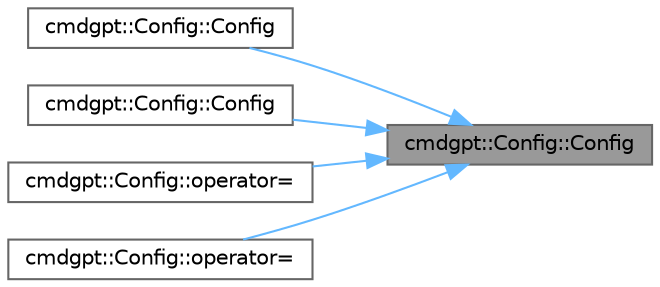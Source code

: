 digraph "cmdgpt::Config::Config"
{
 // LATEX_PDF_SIZE
  bgcolor="transparent";
  edge [fontname=Helvetica,fontsize=10,labelfontname=Helvetica,labelfontsize=10];
  node [fontname=Helvetica,fontsize=10,shape=box,height=0.2,width=0.4];
  rankdir="RL";
  Node1 [id="Node000001",label="cmdgpt::Config::Config",height=0.2,width=0.4,color="gray40", fillcolor="grey60", style="filled", fontcolor="black",tooltip=" "];
  Node1 -> Node2 [id="edge1_Node000001_Node000002",dir="back",color="steelblue1",style="solid",tooltip=" "];
  Node2 [id="Node000002",label="cmdgpt::Config::Config",height=0.2,width=0.4,color="grey40", fillcolor="white", style="filled",URL="$de/d57/classcmdgpt_1_1Config.html#a6782464c05060db45864917438b1db63",tooltip=" "];
  Node1 -> Node3 [id="edge2_Node000001_Node000003",dir="back",color="steelblue1",style="solid",tooltip=" "];
  Node3 [id="Node000003",label="cmdgpt::Config::Config",height=0.2,width=0.4,color="grey40", fillcolor="white", style="filled",URL="$de/d57/classcmdgpt_1_1Config.html#a1d4e27f86ab8116936f44d3714fd10af",tooltip=" "];
  Node1 -> Node4 [id="edge3_Node000001_Node000004",dir="back",color="steelblue1",style="solid",tooltip=" "];
  Node4 [id="Node000004",label="cmdgpt::Config::operator=",height=0.2,width=0.4,color="grey40", fillcolor="white", style="filled",URL="$de/d57/classcmdgpt_1_1Config.html#aad2e5fa0ea6c6a34841409d133f1ec79",tooltip=" "];
  Node1 -> Node5 [id="edge4_Node000001_Node000005",dir="back",color="steelblue1",style="solid",tooltip=" "];
  Node5 [id="Node000005",label="cmdgpt::Config::operator=",height=0.2,width=0.4,color="grey40", fillcolor="white", style="filled",URL="$de/d57/classcmdgpt_1_1Config.html#afc9d44c64ea71300ad92703c70ab17a6",tooltip=" "];
}
